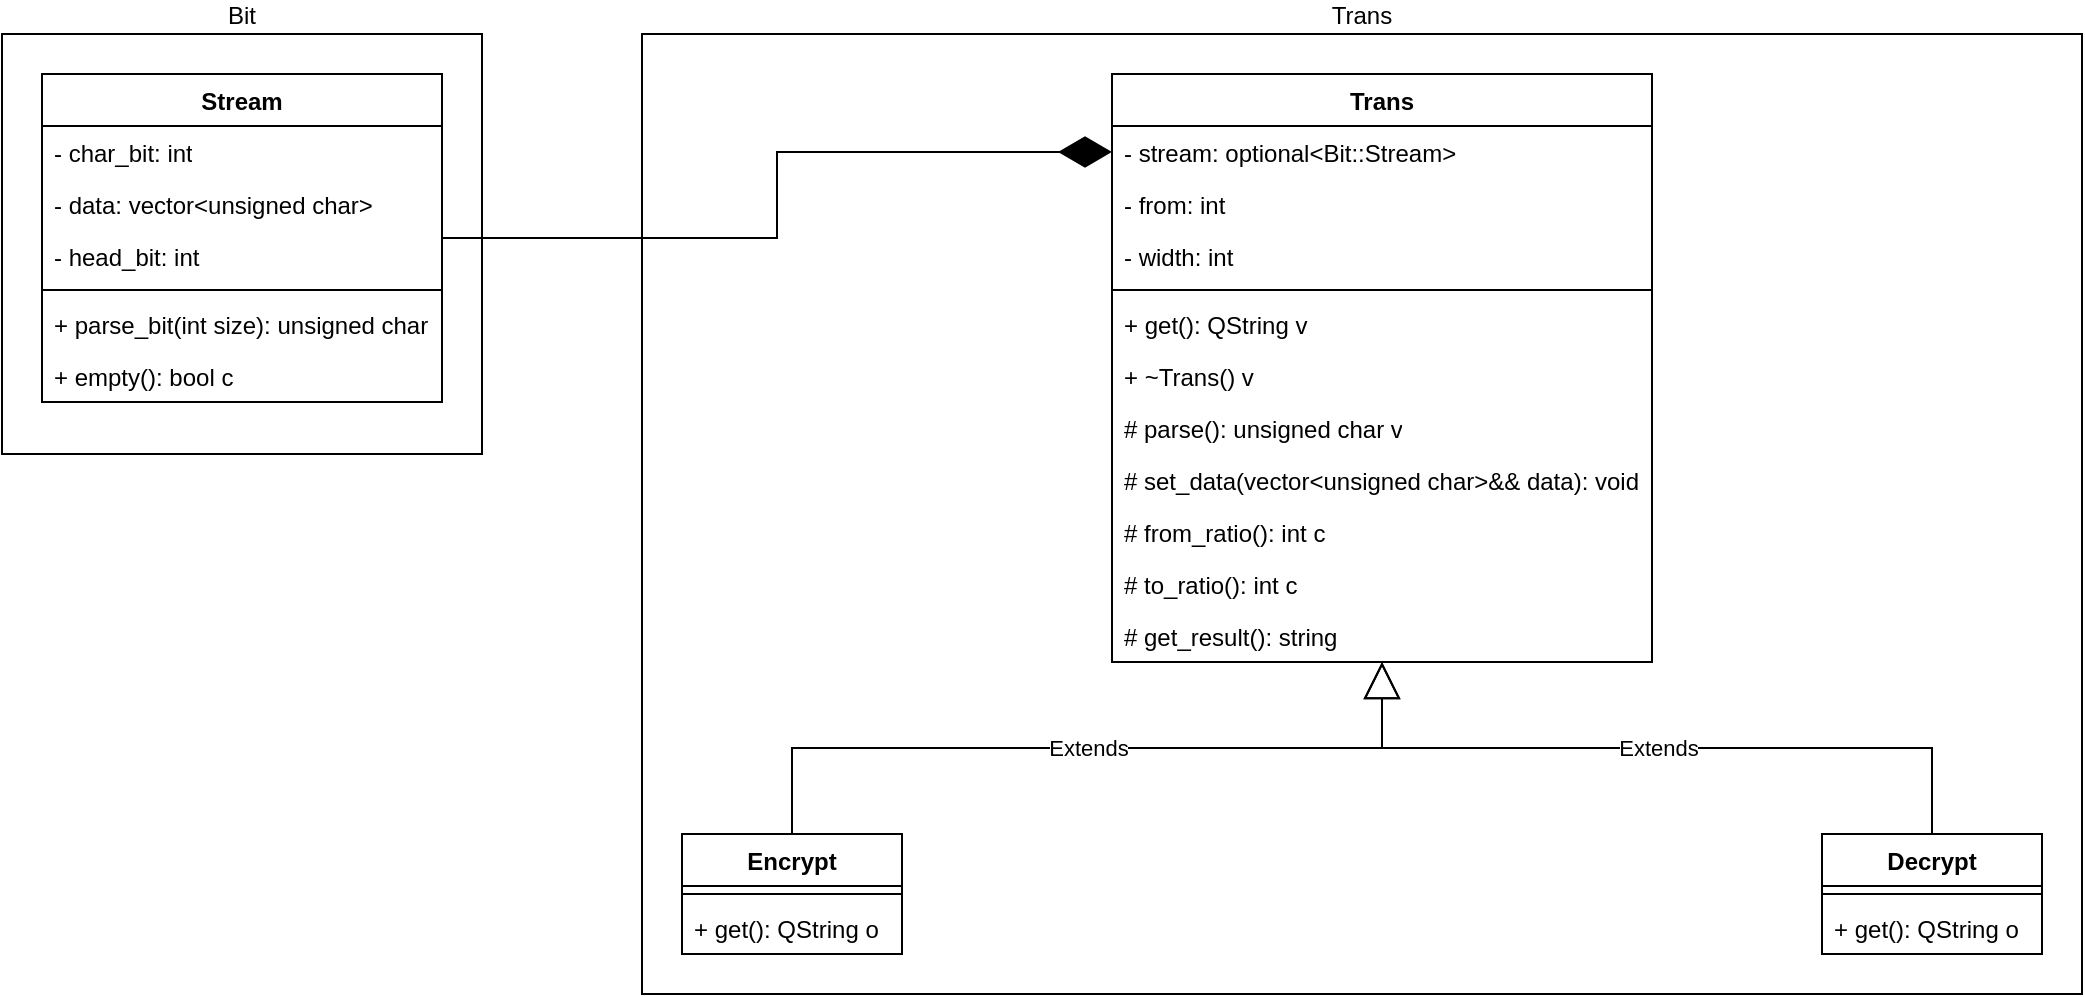 <mxfile version="24.7.17">
  <diagram name="第 1 页" id="qKjKd8TAkJj_34ZCnaix">
    <mxGraphModel dx="1221" dy="717" grid="1" gridSize="10" guides="1" tooltips="1" connect="1" arrows="1" fold="1" page="1" pageScale="1" pageWidth="1080" pageHeight="510" math="0" shadow="0">
      <root>
        <mxCell id="0" />
        <mxCell id="1" parent="0" />
        <mxCell id="InTBO_OngpGBArjNpIUg-33" value="Trans" style="rounded=0;whiteSpace=wrap;html=1;labelPosition=center;verticalLabelPosition=top;align=center;verticalAlign=bottom;fillColor=none;" parent="1" vertex="1">
          <mxGeometry x="340" y="20" width="720" height="480" as="geometry" />
        </mxCell>
        <mxCell id="InTBO_OngpGBArjNpIUg-30" value="Bit" style="rounded=0;whiteSpace=wrap;html=1;fillColor=none;labelPosition=center;verticalLabelPosition=top;align=center;verticalAlign=bottom;" parent="1" vertex="1">
          <mxGeometry x="20" y="20" width="240" height="210" as="geometry" />
        </mxCell>
        <mxCell id="InTBO_OngpGBArjNpIUg-1" value="Stream" style="swimlane;fontStyle=1;align=center;verticalAlign=top;childLayout=stackLayout;horizontal=1;startSize=26;horizontalStack=0;resizeParent=1;resizeParentMax=0;resizeLast=0;collapsible=1;marginBottom=0;whiteSpace=wrap;html=1;" parent="1" vertex="1">
          <mxGeometry x="40" y="40" width="200" height="164" as="geometry" />
        </mxCell>
        <mxCell id="InTBO_OngpGBArjNpIUg-2" value="- char_bit: int" style="text;strokeColor=none;fillColor=none;align=left;verticalAlign=top;spacingLeft=4;spacingRight=4;overflow=hidden;rotatable=0;points=[[0,0.5],[1,0.5]];portConstraint=eastwest;whiteSpace=wrap;html=1;" parent="InTBO_OngpGBArjNpIUg-1" vertex="1">
          <mxGeometry y="26" width="200" height="26" as="geometry" />
        </mxCell>
        <mxCell id="InTBO_OngpGBArjNpIUg-6" value="- data: vector&amp;lt;unsigned char&amp;gt;" style="text;strokeColor=none;fillColor=none;align=left;verticalAlign=top;spacingLeft=4;spacingRight=4;overflow=hidden;rotatable=0;points=[[0,0.5],[1,0.5]];portConstraint=eastwest;whiteSpace=wrap;html=1;" parent="InTBO_OngpGBArjNpIUg-1" vertex="1">
          <mxGeometry y="52" width="200" height="26" as="geometry" />
        </mxCell>
        <mxCell id="InTBO_OngpGBArjNpIUg-7" value="- head_bit: int" style="text;strokeColor=none;fillColor=none;align=left;verticalAlign=top;spacingLeft=4;spacingRight=4;overflow=hidden;rotatable=0;points=[[0,0.5],[1,0.5]];portConstraint=eastwest;whiteSpace=wrap;html=1;" parent="InTBO_OngpGBArjNpIUg-1" vertex="1">
          <mxGeometry y="78" width="200" height="26" as="geometry" />
        </mxCell>
        <mxCell id="InTBO_OngpGBArjNpIUg-3" value="" style="line;strokeWidth=1;fillColor=none;align=left;verticalAlign=middle;spacingTop=-1;spacingLeft=3;spacingRight=3;rotatable=0;labelPosition=right;points=[];portConstraint=eastwest;strokeColor=inherit;" parent="InTBO_OngpGBArjNpIUg-1" vertex="1">
          <mxGeometry y="104" width="200" height="8" as="geometry" />
        </mxCell>
        <mxCell id="InTBO_OngpGBArjNpIUg-4" value="+ parse_bit(int size): unsigned char" style="text;strokeColor=none;fillColor=none;align=left;verticalAlign=top;spacingLeft=4;spacingRight=4;overflow=hidden;rotatable=0;points=[[0,0.5],[1,0.5]];portConstraint=eastwest;whiteSpace=wrap;html=1;" parent="InTBO_OngpGBArjNpIUg-1" vertex="1">
          <mxGeometry y="112" width="200" height="26" as="geometry" />
        </mxCell>
        <mxCell id="InTBO_OngpGBArjNpIUg-5" value="+ empty(): bool c" style="text;strokeColor=none;fillColor=none;align=left;verticalAlign=top;spacingLeft=4;spacingRight=4;overflow=hidden;rotatable=0;points=[[0,0.5],[1,0.5]];portConstraint=eastwest;whiteSpace=wrap;html=1;" parent="InTBO_OngpGBArjNpIUg-1" vertex="1">
          <mxGeometry y="138" width="200" height="26" as="geometry" />
        </mxCell>
        <mxCell id="InTBO_OngpGBArjNpIUg-8" value="Trans" style="swimlane;fontStyle=1;align=center;verticalAlign=top;childLayout=stackLayout;horizontal=1;startSize=26;horizontalStack=0;resizeParent=1;resizeParentMax=0;resizeLast=0;collapsible=1;marginBottom=0;whiteSpace=wrap;html=1;" parent="1" vertex="1">
          <mxGeometry x="575" y="40" width="270" height="294" as="geometry" />
        </mxCell>
        <mxCell id="InTBO_OngpGBArjNpIUg-9" value="- stream: optional&amp;lt;Bit::Stream&amp;gt;" style="text;strokeColor=none;fillColor=none;align=left;verticalAlign=top;spacingLeft=4;spacingRight=4;overflow=hidden;rotatable=0;points=[[0,0.5],[1,0.5]];portConstraint=eastwest;whiteSpace=wrap;html=1;" parent="InTBO_OngpGBArjNpIUg-8" vertex="1">
          <mxGeometry y="26" width="270" height="26" as="geometry" />
        </mxCell>
        <mxCell id="VeCRpdKG6LZ05b4jMy0I-1" value="- from: int" style="text;strokeColor=none;fillColor=none;align=left;verticalAlign=top;spacingLeft=4;spacingRight=4;overflow=hidden;rotatable=0;points=[[0,0.5],[1,0.5]];portConstraint=eastwest;whiteSpace=wrap;html=1;" vertex="1" parent="InTBO_OngpGBArjNpIUg-8">
          <mxGeometry y="52" width="270" height="26" as="geometry" />
        </mxCell>
        <mxCell id="InTBO_OngpGBArjNpIUg-12" value="- width: int" style="text;strokeColor=none;fillColor=none;align=left;verticalAlign=top;spacingLeft=4;spacingRight=4;overflow=hidden;rotatable=0;points=[[0,0.5],[1,0.5]];portConstraint=eastwest;whiteSpace=wrap;html=1;" parent="InTBO_OngpGBArjNpIUg-8" vertex="1">
          <mxGeometry y="78" width="270" height="26" as="geometry" />
        </mxCell>
        <mxCell id="InTBO_OngpGBArjNpIUg-10" value="" style="line;strokeWidth=1;fillColor=none;align=left;verticalAlign=middle;spacingTop=-1;spacingLeft=3;spacingRight=3;rotatable=0;labelPosition=right;points=[];portConstraint=eastwest;strokeColor=inherit;" parent="InTBO_OngpGBArjNpIUg-8" vertex="1">
          <mxGeometry y="104" width="270" height="8" as="geometry" />
        </mxCell>
        <mxCell id="InTBO_OngpGBArjNpIUg-11" value="+ get(): QString v" style="text;strokeColor=none;fillColor=none;align=left;verticalAlign=top;spacingLeft=4;spacingRight=4;overflow=hidden;rotatable=0;points=[[0,0.5],[1,0.5]];portConstraint=eastwest;whiteSpace=wrap;html=1;" parent="InTBO_OngpGBArjNpIUg-8" vertex="1">
          <mxGeometry y="112" width="270" height="26" as="geometry" />
        </mxCell>
        <mxCell id="InTBO_OngpGBArjNpIUg-14" value="+ ~Trans() v" style="text;strokeColor=none;fillColor=none;align=left;verticalAlign=top;spacingLeft=4;spacingRight=4;overflow=hidden;rotatable=0;points=[[0,0.5],[1,0.5]];portConstraint=eastwest;whiteSpace=wrap;html=1;" parent="InTBO_OngpGBArjNpIUg-8" vertex="1">
          <mxGeometry y="138" width="270" height="26" as="geometry" />
        </mxCell>
        <mxCell id="InTBO_OngpGBArjNpIUg-16" value="# parse(): unsigned char v" style="text;strokeColor=none;fillColor=none;align=left;verticalAlign=top;spacingLeft=4;spacingRight=4;overflow=hidden;rotatable=0;points=[[0,0.5],[1,0.5]];portConstraint=eastwest;whiteSpace=wrap;html=1;" parent="InTBO_OngpGBArjNpIUg-8" vertex="1">
          <mxGeometry y="164" width="270" height="26" as="geometry" />
        </mxCell>
        <mxCell id="InTBO_OngpGBArjNpIUg-15" value="# set_data(vector&amp;lt;unsigned char&amp;gt;&amp;amp;&amp;amp; data): void" style="text;strokeColor=none;fillColor=none;align=left;verticalAlign=top;spacingLeft=4;spacingRight=4;overflow=hidden;rotatable=0;points=[[0,0.5],[1,0.5]];portConstraint=eastwest;whiteSpace=wrap;html=1;" parent="InTBO_OngpGBArjNpIUg-8" vertex="1">
          <mxGeometry y="190" width="270" height="26" as="geometry" />
        </mxCell>
        <mxCell id="QZFESYF_qiQZ3q-vOy48-1" value="# from_ratio(): int c" style="text;strokeColor=none;fillColor=none;align=left;verticalAlign=top;spacingLeft=4;spacingRight=4;overflow=hidden;rotatable=0;points=[[0,0.5],[1,0.5]];portConstraint=eastwest;whiteSpace=wrap;html=1;" parent="InTBO_OngpGBArjNpIUg-8" vertex="1">
          <mxGeometry y="216" width="270" height="26" as="geometry" />
        </mxCell>
        <mxCell id="QZFESYF_qiQZ3q-vOy48-3" value="# to_ratio(): int c" style="text;strokeColor=none;fillColor=none;align=left;verticalAlign=top;spacingLeft=4;spacingRight=4;overflow=hidden;rotatable=0;points=[[0,0.5],[1,0.5]];portConstraint=eastwest;whiteSpace=wrap;html=1;" parent="InTBO_OngpGBArjNpIUg-8" vertex="1">
          <mxGeometry y="242" width="270" height="26" as="geometry" />
        </mxCell>
        <mxCell id="QZFESYF_qiQZ3q-vOy48-4" value="# get_result(): string" style="text;strokeColor=none;fillColor=none;align=left;verticalAlign=top;spacingLeft=4;spacingRight=4;overflow=hidden;rotatable=0;points=[[0,0.5],[1,0.5]];portConstraint=eastwest;whiteSpace=wrap;html=1;" parent="InTBO_OngpGBArjNpIUg-8" vertex="1">
          <mxGeometry y="268" width="270" height="26" as="geometry" />
        </mxCell>
        <mxCell id="InTBO_OngpGBArjNpIUg-13" value="" style="endArrow=diamondThin;endFill=1;endSize=24;html=1;rounded=0;edgeStyle=elbowEdgeStyle;" parent="1" source="InTBO_OngpGBArjNpIUg-1" target="InTBO_OngpGBArjNpIUg-9" edge="1">
          <mxGeometry width="160" relative="1" as="geometry">
            <mxPoint x="230" y="250" as="sourcePoint" />
            <mxPoint x="390" y="250" as="targetPoint" />
          </mxGeometry>
        </mxCell>
        <mxCell id="InTBO_OngpGBArjNpIUg-17" value="Encrypt" style="swimlane;fontStyle=1;align=center;verticalAlign=top;childLayout=stackLayout;horizontal=1;startSize=26;horizontalStack=0;resizeParent=1;resizeParentMax=0;resizeLast=0;collapsible=1;marginBottom=0;whiteSpace=wrap;html=1;" parent="1" vertex="1">
          <mxGeometry x="360" y="420" width="110" height="60" as="geometry" />
        </mxCell>
        <mxCell id="InTBO_OngpGBArjNpIUg-19" value="" style="line;strokeWidth=1;fillColor=none;align=left;verticalAlign=middle;spacingTop=-1;spacingLeft=3;spacingRight=3;rotatable=0;labelPosition=right;points=[];portConstraint=eastwest;strokeColor=inherit;" parent="InTBO_OngpGBArjNpIUg-17" vertex="1">
          <mxGeometry y="26" width="110" height="8" as="geometry" />
        </mxCell>
        <mxCell id="InTBO_OngpGBArjNpIUg-20" value="+ get(): QString o" style="text;strokeColor=none;fillColor=none;align=left;verticalAlign=top;spacingLeft=4;spacingRight=4;overflow=hidden;rotatable=0;points=[[0,0.5],[1,0.5]];portConstraint=eastwest;whiteSpace=wrap;html=1;" parent="InTBO_OngpGBArjNpIUg-17" vertex="1">
          <mxGeometry y="34" width="110" height="26" as="geometry" />
        </mxCell>
        <mxCell id="InTBO_OngpGBArjNpIUg-21" value="Decrypt" style="swimlane;fontStyle=1;align=center;verticalAlign=top;childLayout=stackLayout;horizontal=1;startSize=26;horizontalStack=0;resizeParent=1;resizeParentMax=0;resizeLast=0;collapsible=1;marginBottom=0;whiteSpace=wrap;html=1;" parent="1" vertex="1">
          <mxGeometry x="930" y="420" width="110" height="60" as="geometry" />
        </mxCell>
        <mxCell id="InTBO_OngpGBArjNpIUg-22" value="" style="line;strokeWidth=1;fillColor=none;align=left;verticalAlign=middle;spacingTop=-1;spacingLeft=3;spacingRight=3;rotatable=0;labelPosition=right;points=[];portConstraint=eastwest;strokeColor=inherit;" parent="InTBO_OngpGBArjNpIUg-21" vertex="1">
          <mxGeometry y="26" width="110" height="8" as="geometry" />
        </mxCell>
        <mxCell id="ojEFSS34BFBpdUcF-HVa-2" value="+ get(): QString o" style="text;strokeColor=none;fillColor=none;align=left;verticalAlign=top;spacingLeft=4;spacingRight=4;overflow=hidden;rotatable=0;points=[[0,0.5],[1,0.5]];portConstraint=eastwest;whiteSpace=wrap;html=1;" parent="InTBO_OngpGBArjNpIUg-21" vertex="1">
          <mxGeometry y="34" width="110" height="26" as="geometry" />
        </mxCell>
        <mxCell id="InTBO_OngpGBArjNpIUg-24" value="Extends" style="endArrow=block;endSize=16;endFill=0;html=1;rounded=0;edgeStyle=elbowEdgeStyle;elbow=vertical;" parent="1" source="InTBO_OngpGBArjNpIUg-17" target="InTBO_OngpGBArjNpIUg-8" edge="1">
          <mxGeometry width="160" relative="1" as="geometry">
            <mxPoint x="160" y="220" as="sourcePoint" />
            <mxPoint x="320" y="220" as="targetPoint" />
          </mxGeometry>
        </mxCell>
        <mxCell id="InTBO_OngpGBArjNpIUg-25" value="Extends" style="endArrow=block;endSize=16;endFill=0;html=1;rounded=0;edgeStyle=elbowEdgeStyle;elbow=vertical;" parent="1" source="InTBO_OngpGBArjNpIUg-21" target="InTBO_OngpGBArjNpIUg-8" edge="1">
          <mxGeometry width="160" relative="1" as="geometry">
            <mxPoint x="160" y="220" as="sourcePoint" />
            <mxPoint x="320" y="220" as="targetPoint" />
          </mxGeometry>
        </mxCell>
      </root>
    </mxGraphModel>
  </diagram>
</mxfile>
